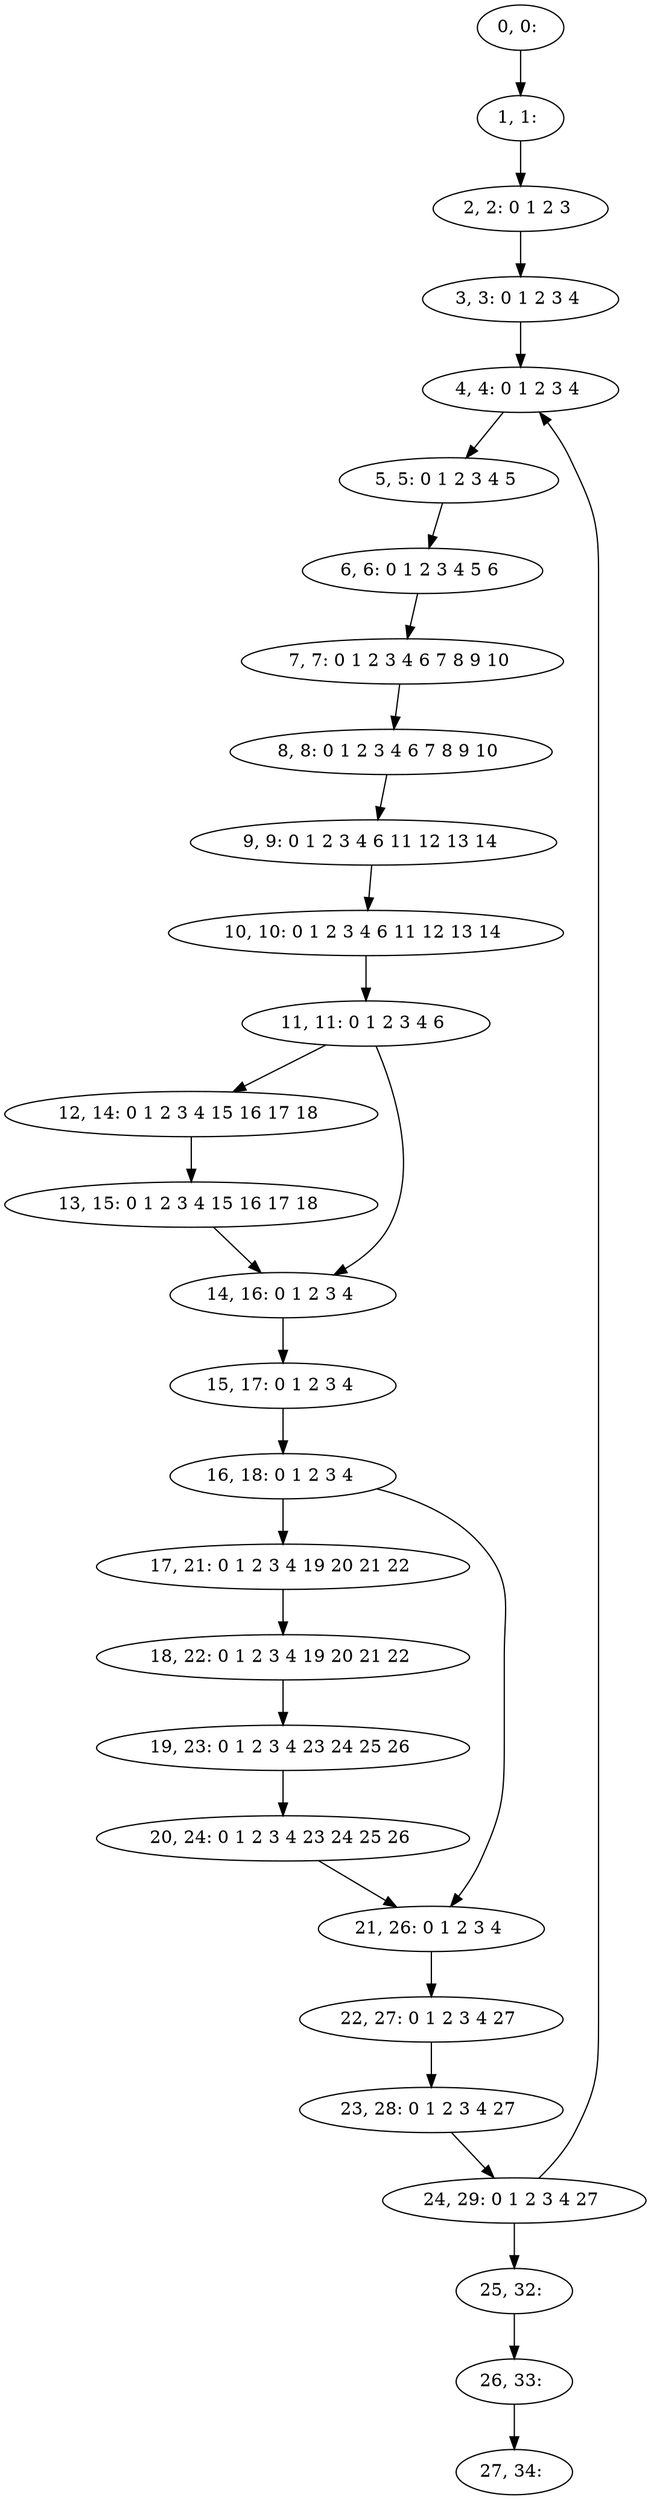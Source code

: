 digraph G {
0[label="0, 0: "];
1[label="1, 1: "];
2[label="2, 2: 0 1 2 3 "];
3[label="3, 3: 0 1 2 3 4 "];
4[label="4, 4: 0 1 2 3 4 "];
5[label="5, 5: 0 1 2 3 4 5 "];
6[label="6, 6: 0 1 2 3 4 5 6 "];
7[label="7, 7: 0 1 2 3 4 6 7 8 9 10 "];
8[label="8, 8: 0 1 2 3 4 6 7 8 9 10 "];
9[label="9, 9: 0 1 2 3 4 6 11 12 13 14 "];
10[label="10, 10: 0 1 2 3 4 6 11 12 13 14 "];
11[label="11, 11: 0 1 2 3 4 6 "];
12[label="12, 14: 0 1 2 3 4 15 16 17 18 "];
13[label="13, 15: 0 1 2 3 4 15 16 17 18 "];
14[label="14, 16: 0 1 2 3 4 "];
15[label="15, 17: 0 1 2 3 4 "];
16[label="16, 18: 0 1 2 3 4 "];
17[label="17, 21: 0 1 2 3 4 19 20 21 22 "];
18[label="18, 22: 0 1 2 3 4 19 20 21 22 "];
19[label="19, 23: 0 1 2 3 4 23 24 25 26 "];
20[label="20, 24: 0 1 2 3 4 23 24 25 26 "];
21[label="21, 26: 0 1 2 3 4 "];
22[label="22, 27: 0 1 2 3 4 27 "];
23[label="23, 28: 0 1 2 3 4 27 "];
24[label="24, 29: 0 1 2 3 4 27 "];
25[label="25, 32: "];
26[label="26, 33: "];
27[label="27, 34: "];
0->1 ;
1->2 ;
2->3 ;
3->4 ;
4->5 ;
5->6 ;
6->7 ;
7->8 ;
8->9 ;
9->10 ;
10->11 ;
11->12 ;
11->14 ;
12->13 ;
13->14 ;
14->15 ;
15->16 ;
16->17 ;
16->21 ;
17->18 ;
18->19 ;
19->20 ;
20->21 ;
21->22 ;
22->23 ;
23->24 ;
24->25 ;
24->4 ;
25->26 ;
26->27 ;
}
